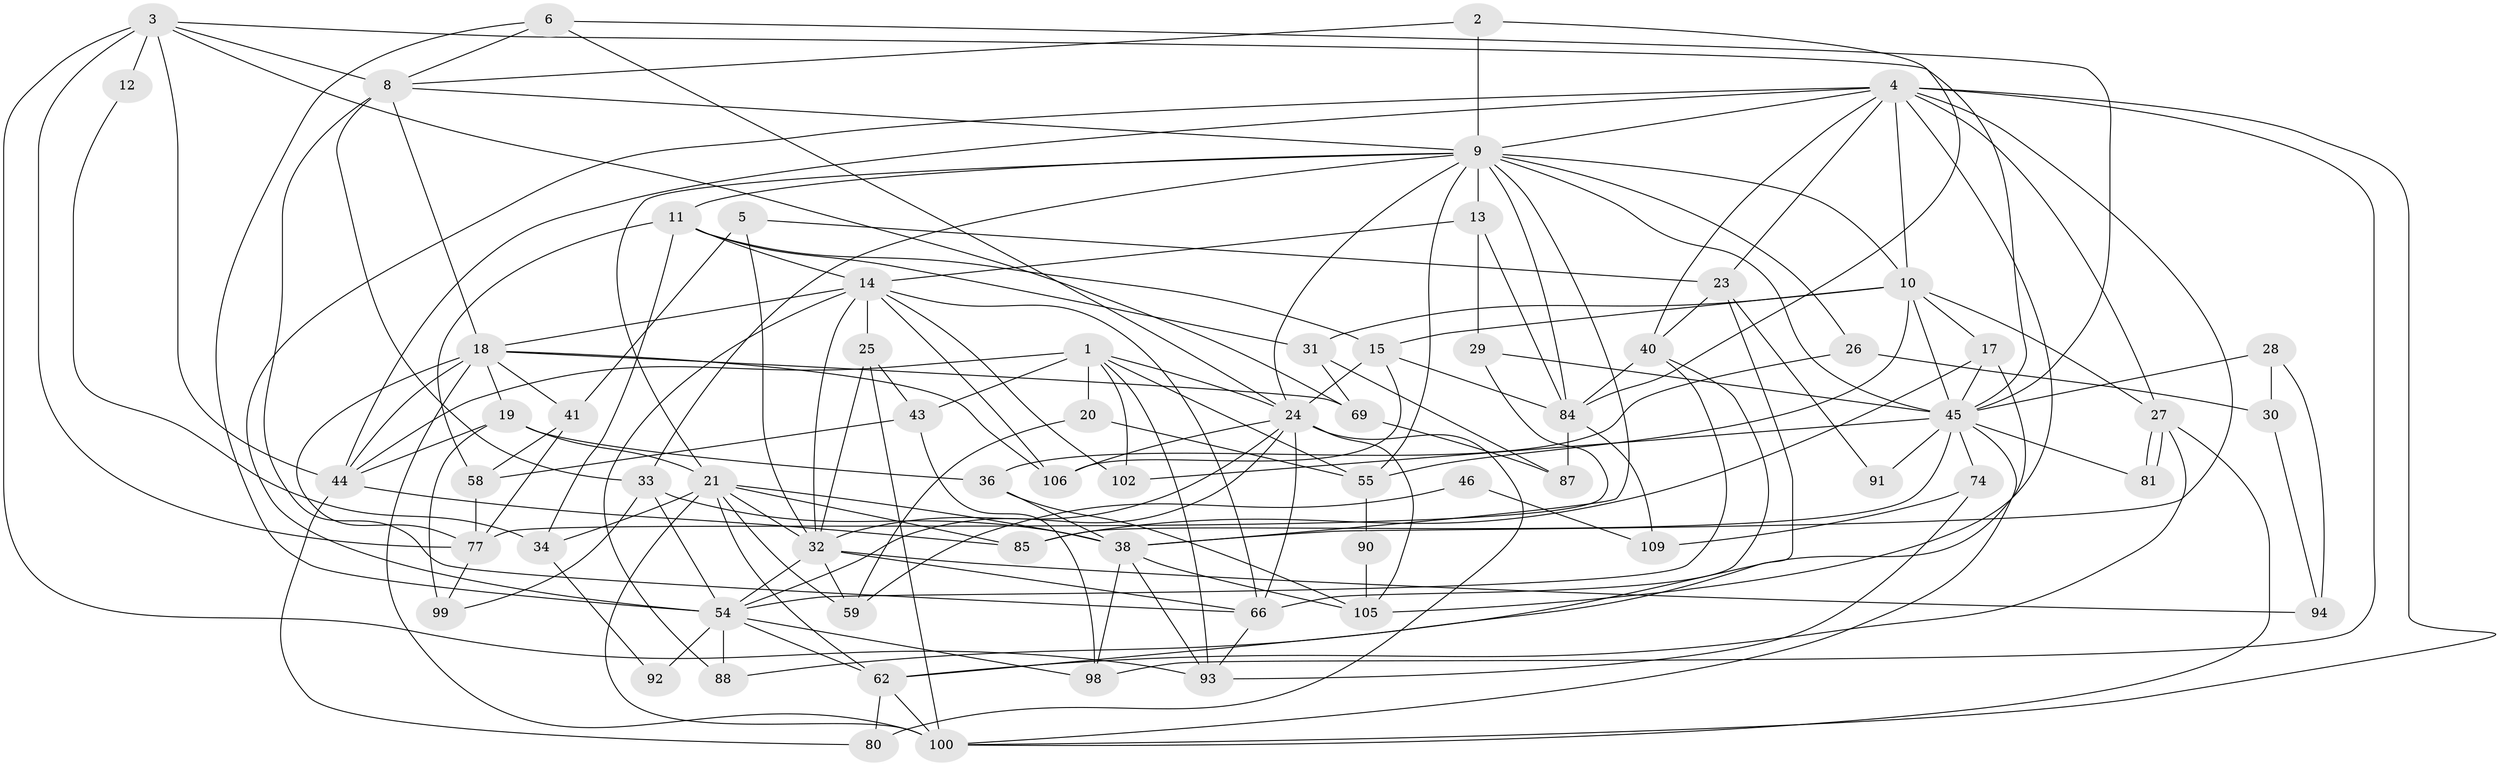 // original degree distribution, {3: 0.2972972972972973, 2: 0.09009009009009009, 7: 0.05405405405405406, 4: 0.32432432432432434, 5: 0.17117117117117117, 6: 0.05405405405405406, 8: 0.009009009009009009}
// Generated by graph-tools (version 1.1) at 2025/18/03/04/25 18:18:46]
// undirected, 66 vertices, 170 edges
graph export_dot {
graph [start="1"]
  node [color=gray90,style=filled];
  1 [super="+7"];
  2;
  3 [super="+52"];
  4 [super="+65+42"];
  5;
  6;
  8 [super="+86+16"];
  9 [super="+50+22"];
  10 [super="+97+47"];
  11 [super="+39"];
  12;
  13;
  14 [super="+37"];
  15 [super="+64"];
  17;
  18 [super="+96+51"];
  19 [super="+103"];
  20;
  21 [super="+67"];
  23;
  24 [super="+63"];
  25 [super="+72"];
  26;
  27;
  28;
  29;
  30;
  31;
  32 [super="+71+48"];
  33 [super="+61"];
  34 [super="+35"];
  36;
  38 [super="+56"];
  40 [super="+89"];
  41;
  43 [super="+68+60"];
  44 [super="+110"];
  45 [super="+49+75"];
  46;
  54 [super="+82"];
  55;
  58 [super="+104"];
  59;
  62 [super="+79"];
  66 [super="+70"];
  69;
  74;
  77;
  80;
  81;
  84;
  85;
  87;
  88;
  90;
  91;
  92;
  93;
  94;
  98;
  99;
  100;
  102;
  105;
  106;
  109;
  1 -- 55;
  1 -- 43 [weight=2];
  1 -- 20;
  1 -- 102;
  1 -- 24;
  1 -- 44;
  1 -- 93;
  2 -- 84;
  2 -- 8;
  2 -- 9;
  3 -- 93;
  3 -- 69;
  3 -- 8;
  3 -- 12 [weight=2];
  3 -- 77;
  3 -- 44;
  3 -- 45;
  4 -- 9;
  4 -- 98;
  4 -- 100;
  4 -- 54;
  4 -- 40 [weight=2];
  4 -- 38;
  4 -- 23;
  4 -- 105;
  4 -- 27;
  4 -- 44;
  4 -- 10;
  5 -- 23;
  5 -- 41;
  5 -- 32;
  6 -- 54;
  6 -- 8;
  6 -- 24;
  6 -- 45;
  8 -- 33;
  8 -- 18;
  8 -- 9;
  8 -- 66;
  9 -- 26;
  9 -- 11;
  9 -- 33;
  9 -- 38;
  9 -- 13;
  9 -- 45;
  9 -- 84;
  9 -- 21;
  9 -- 55;
  9 -- 24;
  9 -- 10;
  10 -- 27;
  10 -- 31;
  10 -- 17;
  10 -- 55;
  10 -- 45;
  10 -- 15;
  11 -- 15;
  11 -- 34;
  11 -- 58;
  11 -- 31;
  11 -- 14;
  12 -- 34;
  13 -- 29;
  13 -- 84;
  13 -- 14;
  14 -- 102;
  14 -- 32;
  14 -- 106;
  14 -- 18;
  14 -- 88;
  14 -- 66;
  14 -- 25;
  15 -- 106 [weight=2];
  15 -- 84;
  15 -- 24;
  17 -- 85;
  17 -- 88;
  17 -- 45;
  18 -- 100;
  18 -- 69;
  18 -- 106;
  18 -- 44 [weight=2];
  18 -- 77;
  18 -- 41;
  18 -- 19;
  19 -- 36;
  19 -- 44;
  19 -- 99 [weight=2];
  19 -- 21;
  20 -- 55;
  20 -- 59;
  21 -- 100;
  21 -- 59;
  21 -- 85;
  21 -- 38;
  21 -- 62;
  21 -- 34;
  21 -- 32;
  23 -- 40;
  23 -- 91;
  23 -- 62;
  24 -- 66;
  24 -- 80;
  24 -- 32;
  24 -- 54;
  24 -- 105;
  24 -- 106;
  25 -- 100;
  25 -- 32;
  25 -- 43;
  26 -- 36;
  26 -- 30;
  27 -- 100;
  27 -- 81;
  27 -- 81;
  27 -- 62;
  28 -- 45;
  28 -- 30;
  28 -- 94;
  29 -- 77;
  29 -- 45 [weight=2];
  30 -- 94;
  31 -- 69;
  31 -- 87;
  32 -- 59;
  32 -- 54;
  32 -- 94;
  32 -- 66;
  33 -- 99;
  33 -- 54;
  33 -- 38;
  34 -- 92;
  36 -- 105;
  36 -- 38;
  38 -- 105;
  38 -- 98;
  38 -- 93;
  40 -- 84;
  40 -- 66;
  40 -- 54;
  41 -- 77;
  41 -- 58;
  43 -- 58;
  43 -- 98;
  44 -- 85;
  44 -- 80;
  45 -- 102;
  45 -- 100;
  45 -- 74;
  45 -- 81;
  45 -- 85;
  45 -- 91;
  46 -- 109;
  46 -- 59;
  54 -- 98;
  54 -- 88;
  54 -- 92;
  54 -- 62;
  55 -- 90;
  58 -- 77;
  62 -- 80;
  62 -- 100;
  66 -- 93;
  69 -- 87;
  74 -- 93;
  74 -- 109;
  77 -- 99;
  84 -- 87;
  84 -- 109;
  90 -- 105;
}
